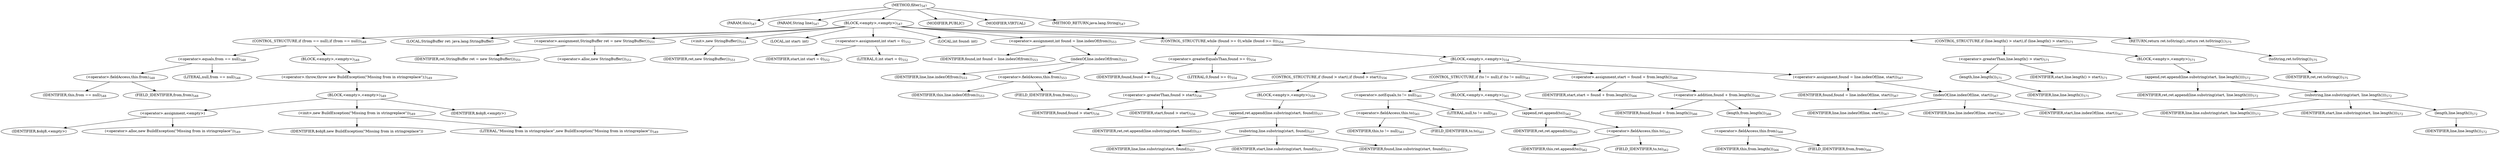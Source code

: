 digraph "filter" {  
"1043" [label = <(METHOD,filter)<SUB>547</SUB>> ]
"1044" [label = <(PARAM,this)<SUB>547</SUB>> ]
"1045" [label = <(PARAM,String line)<SUB>547</SUB>> ]
"1046" [label = <(BLOCK,&lt;empty&gt;,&lt;empty&gt;)<SUB>547</SUB>> ]
"1047" [label = <(CONTROL_STRUCTURE,if (from == null),if (from == null))<SUB>548</SUB>> ]
"1048" [label = <(&lt;operator&gt;.equals,from == null)<SUB>548</SUB>> ]
"1049" [label = <(&lt;operator&gt;.fieldAccess,this.from)<SUB>548</SUB>> ]
"1050" [label = <(IDENTIFIER,this,from == null)<SUB>548</SUB>> ]
"1051" [label = <(FIELD_IDENTIFIER,from,from)<SUB>548</SUB>> ]
"1052" [label = <(LITERAL,null,from == null)<SUB>548</SUB>> ]
"1053" [label = <(BLOCK,&lt;empty&gt;,&lt;empty&gt;)<SUB>548</SUB>> ]
"1054" [label = <(&lt;operator&gt;.throw,throw new BuildException(&quot;Missing from in stringreplace&quot;);)<SUB>549</SUB>> ]
"1055" [label = <(BLOCK,&lt;empty&gt;,&lt;empty&gt;)<SUB>549</SUB>> ]
"1056" [label = <(&lt;operator&gt;.assignment,&lt;empty&gt;)> ]
"1057" [label = <(IDENTIFIER,$obj8,&lt;empty&gt;)> ]
"1058" [label = <(&lt;operator&gt;.alloc,new BuildException(&quot;Missing from in stringreplace&quot;))<SUB>549</SUB>> ]
"1059" [label = <(&lt;init&gt;,new BuildException(&quot;Missing from in stringreplace&quot;))<SUB>549</SUB>> ]
"1060" [label = <(IDENTIFIER,$obj8,new BuildException(&quot;Missing from in stringreplace&quot;))> ]
"1061" [label = <(LITERAL,&quot;Missing from in stringreplace&quot;,new BuildException(&quot;Missing from in stringreplace&quot;))<SUB>549</SUB>> ]
"1062" [label = <(IDENTIFIER,$obj8,&lt;empty&gt;)> ]
"67" [label = <(LOCAL,StringBuffer ret: java.lang.StringBuffer)> ]
"1063" [label = <(&lt;operator&gt;.assignment,StringBuffer ret = new StringBuffer())<SUB>551</SUB>> ]
"1064" [label = <(IDENTIFIER,ret,StringBuffer ret = new StringBuffer())<SUB>551</SUB>> ]
"1065" [label = <(&lt;operator&gt;.alloc,new StringBuffer())<SUB>551</SUB>> ]
"1066" [label = <(&lt;init&gt;,new StringBuffer())<SUB>551</SUB>> ]
"66" [label = <(IDENTIFIER,ret,new StringBuffer())<SUB>551</SUB>> ]
"1067" [label = <(LOCAL,int start: int)> ]
"1068" [label = <(&lt;operator&gt;.assignment,int start = 0)<SUB>552</SUB>> ]
"1069" [label = <(IDENTIFIER,start,int start = 0)<SUB>552</SUB>> ]
"1070" [label = <(LITERAL,0,int start = 0)<SUB>552</SUB>> ]
"1071" [label = <(LOCAL,int found: int)> ]
"1072" [label = <(&lt;operator&gt;.assignment,int found = line.indexOf(from))<SUB>553</SUB>> ]
"1073" [label = <(IDENTIFIER,found,int found = line.indexOf(from))<SUB>553</SUB>> ]
"1074" [label = <(indexOf,line.indexOf(from))<SUB>553</SUB>> ]
"1075" [label = <(IDENTIFIER,line,line.indexOf(from))<SUB>553</SUB>> ]
"1076" [label = <(&lt;operator&gt;.fieldAccess,this.from)<SUB>553</SUB>> ]
"1077" [label = <(IDENTIFIER,this,line.indexOf(from))<SUB>553</SUB>> ]
"1078" [label = <(FIELD_IDENTIFIER,from,from)<SUB>553</SUB>> ]
"1079" [label = <(CONTROL_STRUCTURE,while (found &gt;= 0),while (found &gt;= 0))<SUB>554</SUB>> ]
"1080" [label = <(&lt;operator&gt;.greaterEqualsThan,found &gt;= 0)<SUB>554</SUB>> ]
"1081" [label = <(IDENTIFIER,found,found &gt;= 0)<SUB>554</SUB>> ]
"1082" [label = <(LITERAL,0,found &gt;= 0)<SUB>554</SUB>> ]
"1083" [label = <(BLOCK,&lt;empty&gt;,&lt;empty&gt;)<SUB>554</SUB>> ]
"1084" [label = <(CONTROL_STRUCTURE,if (found &gt; start),if (found &gt; start))<SUB>556</SUB>> ]
"1085" [label = <(&lt;operator&gt;.greaterThan,found &gt; start)<SUB>556</SUB>> ]
"1086" [label = <(IDENTIFIER,found,found &gt; start)<SUB>556</SUB>> ]
"1087" [label = <(IDENTIFIER,start,found &gt; start)<SUB>556</SUB>> ]
"1088" [label = <(BLOCK,&lt;empty&gt;,&lt;empty&gt;)<SUB>556</SUB>> ]
"1089" [label = <(append,ret.append(line.substring(start, found)))<SUB>557</SUB>> ]
"1090" [label = <(IDENTIFIER,ret,ret.append(line.substring(start, found)))<SUB>557</SUB>> ]
"1091" [label = <(substring,line.substring(start, found))<SUB>557</SUB>> ]
"1092" [label = <(IDENTIFIER,line,line.substring(start, found))<SUB>557</SUB>> ]
"1093" [label = <(IDENTIFIER,start,line.substring(start, found))<SUB>557</SUB>> ]
"1094" [label = <(IDENTIFIER,found,line.substring(start, found))<SUB>557</SUB>> ]
"1095" [label = <(CONTROL_STRUCTURE,if (to != null),if (to != null))<SUB>561</SUB>> ]
"1096" [label = <(&lt;operator&gt;.notEquals,to != null)<SUB>561</SUB>> ]
"1097" [label = <(&lt;operator&gt;.fieldAccess,this.to)<SUB>561</SUB>> ]
"1098" [label = <(IDENTIFIER,this,to != null)<SUB>561</SUB>> ]
"1099" [label = <(FIELD_IDENTIFIER,to,to)<SUB>561</SUB>> ]
"1100" [label = <(LITERAL,null,to != null)<SUB>561</SUB>> ]
"1101" [label = <(BLOCK,&lt;empty&gt;,&lt;empty&gt;)<SUB>561</SUB>> ]
"1102" [label = <(append,ret.append(to))<SUB>562</SUB>> ]
"1103" [label = <(IDENTIFIER,ret,ret.append(to))<SUB>562</SUB>> ]
"1104" [label = <(&lt;operator&gt;.fieldAccess,this.to)<SUB>562</SUB>> ]
"1105" [label = <(IDENTIFIER,this,ret.append(to))<SUB>562</SUB>> ]
"1106" [label = <(FIELD_IDENTIFIER,to,to)<SUB>562</SUB>> ]
"1107" [label = <(&lt;operator&gt;.assignment,start = found + from.length())<SUB>566</SUB>> ]
"1108" [label = <(IDENTIFIER,start,start = found + from.length())<SUB>566</SUB>> ]
"1109" [label = <(&lt;operator&gt;.addition,found + from.length())<SUB>566</SUB>> ]
"1110" [label = <(IDENTIFIER,found,found + from.length())<SUB>566</SUB>> ]
"1111" [label = <(length,from.length())<SUB>566</SUB>> ]
"1112" [label = <(&lt;operator&gt;.fieldAccess,this.from)<SUB>566</SUB>> ]
"1113" [label = <(IDENTIFIER,this,from.length())<SUB>566</SUB>> ]
"1114" [label = <(FIELD_IDENTIFIER,from,from)<SUB>566</SUB>> ]
"1115" [label = <(&lt;operator&gt;.assignment,found = line.indexOf(line, start))<SUB>567</SUB>> ]
"1116" [label = <(IDENTIFIER,found,found = line.indexOf(line, start))<SUB>567</SUB>> ]
"1117" [label = <(indexOf,line.indexOf(line, start))<SUB>567</SUB>> ]
"1118" [label = <(IDENTIFIER,line,line.indexOf(line, start))<SUB>567</SUB>> ]
"1119" [label = <(IDENTIFIER,line,line.indexOf(line, start))<SUB>567</SUB>> ]
"1120" [label = <(IDENTIFIER,start,line.indexOf(line, start))<SUB>567</SUB>> ]
"1121" [label = <(CONTROL_STRUCTURE,if (line.length() &gt; start),if (line.length() &gt; start))<SUB>571</SUB>> ]
"1122" [label = <(&lt;operator&gt;.greaterThan,line.length() &gt; start)<SUB>571</SUB>> ]
"1123" [label = <(length,line.length())<SUB>571</SUB>> ]
"1124" [label = <(IDENTIFIER,line,line.length())<SUB>571</SUB>> ]
"1125" [label = <(IDENTIFIER,start,line.length() &gt; start)<SUB>571</SUB>> ]
"1126" [label = <(BLOCK,&lt;empty&gt;,&lt;empty&gt;)<SUB>571</SUB>> ]
"1127" [label = <(append,ret.append(line.substring(start, line.length())))<SUB>572</SUB>> ]
"1128" [label = <(IDENTIFIER,ret,ret.append(line.substring(start, line.length())))<SUB>572</SUB>> ]
"1129" [label = <(substring,line.substring(start, line.length()))<SUB>572</SUB>> ]
"1130" [label = <(IDENTIFIER,line,line.substring(start, line.length()))<SUB>572</SUB>> ]
"1131" [label = <(IDENTIFIER,start,line.substring(start, line.length()))<SUB>572</SUB>> ]
"1132" [label = <(length,line.length())<SUB>572</SUB>> ]
"1133" [label = <(IDENTIFIER,line,line.length())<SUB>572</SUB>> ]
"1134" [label = <(RETURN,return ret.toString();,return ret.toString();)<SUB>575</SUB>> ]
"1135" [label = <(toString,ret.toString())<SUB>575</SUB>> ]
"1136" [label = <(IDENTIFIER,ret,ret.toString())<SUB>575</SUB>> ]
"1137" [label = <(MODIFIER,PUBLIC)> ]
"1138" [label = <(MODIFIER,VIRTUAL)> ]
"1139" [label = <(METHOD_RETURN,java.lang.String)<SUB>547</SUB>> ]
  "1043" -> "1044" 
  "1043" -> "1045" 
  "1043" -> "1046" 
  "1043" -> "1137" 
  "1043" -> "1138" 
  "1043" -> "1139" 
  "1046" -> "1047" 
  "1046" -> "67" 
  "1046" -> "1063" 
  "1046" -> "1066" 
  "1046" -> "1067" 
  "1046" -> "1068" 
  "1046" -> "1071" 
  "1046" -> "1072" 
  "1046" -> "1079" 
  "1046" -> "1121" 
  "1046" -> "1134" 
  "1047" -> "1048" 
  "1047" -> "1053" 
  "1048" -> "1049" 
  "1048" -> "1052" 
  "1049" -> "1050" 
  "1049" -> "1051" 
  "1053" -> "1054" 
  "1054" -> "1055" 
  "1055" -> "1056" 
  "1055" -> "1059" 
  "1055" -> "1062" 
  "1056" -> "1057" 
  "1056" -> "1058" 
  "1059" -> "1060" 
  "1059" -> "1061" 
  "1063" -> "1064" 
  "1063" -> "1065" 
  "1066" -> "66" 
  "1068" -> "1069" 
  "1068" -> "1070" 
  "1072" -> "1073" 
  "1072" -> "1074" 
  "1074" -> "1075" 
  "1074" -> "1076" 
  "1076" -> "1077" 
  "1076" -> "1078" 
  "1079" -> "1080" 
  "1079" -> "1083" 
  "1080" -> "1081" 
  "1080" -> "1082" 
  "1083" -> "1084" 
  "1083" -> "1095" 
  "1083" -> "1107" 
  "1083" -> "1115" 
  "1084" -> "1085" 
  "1084" -> "1088" 
  "1085" -> "1086" 
  "1085" -> "1087" 
  "1088" -> "1089" 
  "1089" -> "1090" 
  "1089" -> "1091" 
  "1091" -> "1092" 
  "1091" -> "1093" 
  "1091" -> "1094" 
  "1095" -> "1096" 
  "1095" -> "1101" 
  "1096" -> "1097" 
  "1096" -> "1100" 
  "1097" -> "1098" 
  "1097" -> "1099" 
  "1101" -> "1102" 
  "1102" -> "1103" 
  "1102" -> "1104" 
  "1104" -> "1105" 
  "1104" -> "1106" 
  "1107" -> "1108" 
  "1107" -> "1109" 
  "1109" -> "1110" 
  "1109" -> "1111" 
  "1111" -> "1112" 
  "1112" -> "1113" 
  "1112" -> "1114" 
  "1115" -> "1116" 
  "1115" -> "1117" 
  "1117" -> "1118" 
  "1117" -> "1119" 
  "1117" -> "1120" 
  "1121" -> "1122" 
  "1121" -> "1126" 
  "1122" -> "1123" 
  "1122" -> "1125" 
  "1123" -> "1124" 
  "1126" -> "1127" 
  "1127" -> "1128" 
  "1127" -> "1129" 
  "1129" -> "1130" 
  "1129" -> "1131" 
  "1129" -> "1132" 
  "1132" -> "1133" 
  "1134" -> "1135" 
  "1135" -> "1136" 
}
